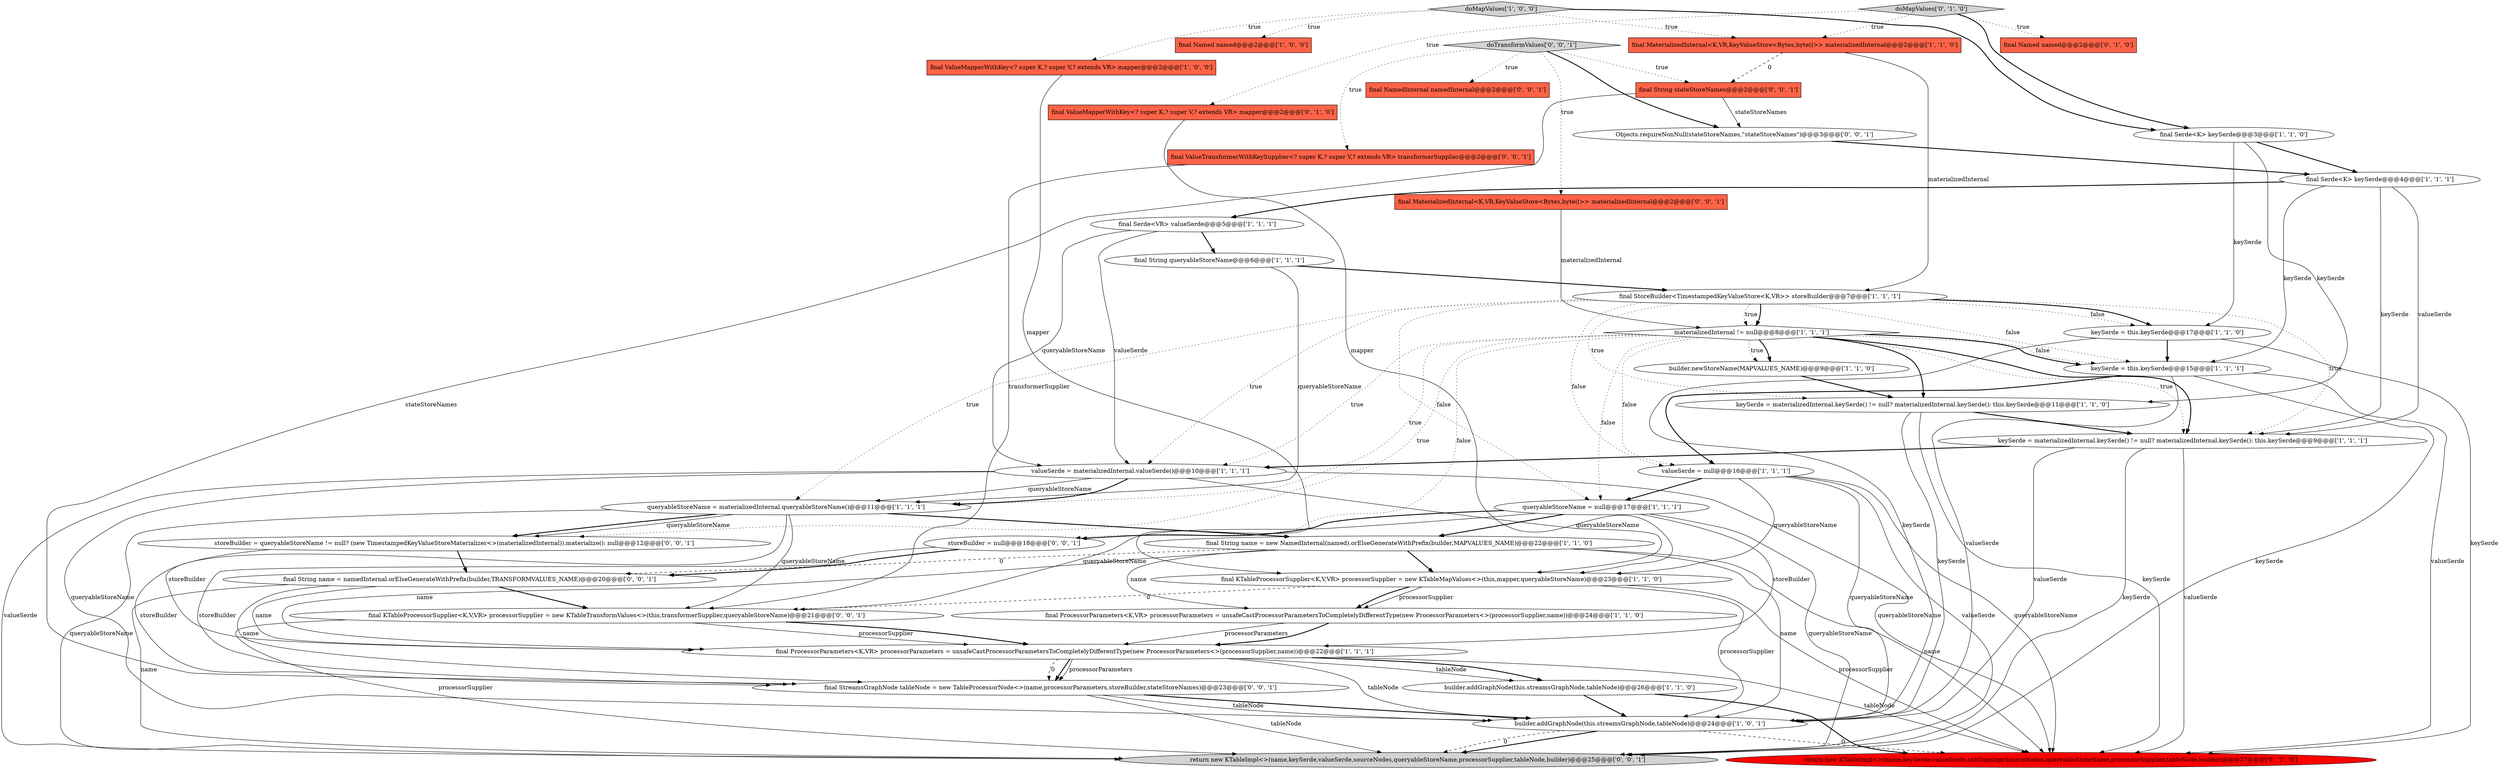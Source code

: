 digraph {
1 [style = filled, label = "doMapValues['1', '0', '0']", fillcolor = lightgray, shape = diamond image = "AAA0AAABBB1BBB"];
28 [style = filled, label = "final Named named@@@2@@@['0', '1', '0']", fillcolor = tomato, shape = box image = "AAA0AAABBB2BBB"];
20 [style = filled, label = "queryableStoreName = null@@@17@@@['1', '1', '1']", fillcolor = white, shape = ellipse image = "AAA0AAABBB1BBB"];
31 [style = filled, label = "storeBuilder = queryableStoreName != null? (new TimestampedKeyValueStoreMaterializer<>(materializedInternal)).materialize(): null@@@12@@@['0', '0', '1']", fillcolor = white, shape = ellipse image = "AAA0AAABBB3BBB"];
4 [style = filled, label = "final ProcessorParameters<K,VR> processorParameters = unsafeCastProcessorParametersToCompletelyDifferentType(new ProcessorParameters<>(processorSupplier,name))@@@22@@@['1', '1', '1']", fillcolor = white, shape = ellipse image = "AAA0AAABBB1BBB"];
7 [style = filled, label = "queryableStoreName = materializedInternal.queryableStoreName()@@@11@@@['1', '1', '1']", fillcolor = white, shape = ellipse image = "AAA0AAABBB1BBB"];
22 [style = filled, label = "valueSerde = null@@@16@@@['1', '1', '1']", fillcolor = white, shape = ellipse image = "AAA0AAABBB1BBB"];
15 [style = filled, label = "final ValueMapperWithKey<? super K,? super V,? extends VR> mapper@@@2@@@['1', '0', '0']", fillcolor = tomato, shape = box image = "AAA0AAABBB1BBB"];
6 [style = filled, label = "final String name = new NamedInternal(named).orElseGenerateWithPrefix(builder,MAPVALUES_NAME)@@@22@@@['1', '1', '0']", fillcolor = white, shape = ellipse image = "AAA0AAABBB1BBB"];
16 [style = filled, label = "keySerde = this.keySerde@@@15@@@['1', '1', '1']", fillcolor = white, shape = ellipse image = "AAA0AAABBB1BBB"];
25 [style = filled, label = "final ValueMapperWithKey<? super K,? super V,? extends VR> mapper@@@2@@@['0', '1', '0']", fillcolor = tomato, shape = box image = "AAA0AAABBB2BBB"];
38 [style = filled, label = "return new KTableImpl<>(name,keySerde,valueSerde,sourceNodes,queryableStoreName,processorSupplier,tableNode,builder)@@@25@@@['0', '0', '1']", fillcolor = lightgray, shape = ellipse image = "AAA0AAABBB3BBB"];
0 [style = filled, label = "keySerde = materializedInternal.keySerde() != null? materializedInternal.keySerde(): this.keySerde@@@11@@@['1', '1', '0']", fillcolor = white, shape = ellipse image = "AAA0AAABBB1BBB"];
34 [style = filled, label = "final MaterializedInternal<K,VR,KeyValueStore<Bytes,byte((>> materializedInternal@@@2@@@['0', '0', '1']", fillcolor = tomato, shape = box image = "AAA0AAABBB3BBB"];
13 [style = filled, label = "builder.newStoreName(MAPVALUES_NAME)@@@9@@@['1', '1', '0']", fillcolor = white, shape = ellipse image = "AAA0AAABBB1BBB"];
8 [style = filled, label = "final String queryableStoreName@@@6@@@['1', '1', '1']", fillcolor = white, shape = ellipse image = "AAA0AAABBB1BBB"];
17 [style = filled, label = "final KTableProcessorSupplier<K,V,VR> processorSupplier = new KTableMapValues<>(this,mapper,queryableStoreName)@@@23@@@['1', '1', '0']", fillcolor = white, shape = ellipse image = "AAA0AAABBB1BBB"];
14 [style = filled, label = "final ProcessorParameters<K,VR> processorParameters = unsafeCastProcessorParametersToCompletelyDifferentType(new ProcessorParameters<>(processorSupplier,name))@@@24@@@['1', '1', '0']", fillcolor = white, shape = ellipse image = "AAA0AAABBB1BBB"];
3 [style = filled, label = "final Named named@@@2@@@['1', '0', '0']", fillcolor = tomato, shape = box image = "AAA0AAABBB1BBB"];
9 [style = filled, label = "builder.addGraphNode(this.streamsGraphNode,tableNode)@@@24@@@['1', '0', '1']", fillcolor = white, shape = ellipse image = "AAA0AAABBB1BBB"];
10 [style = filled, label = "materializedInternal != null@@@8@@@['1', '1', '1']", fillcolor = white, shape = diamond image = "AAA0AAABBB1BBB"];
21 [style = filled, label = "final MaterializedInternal<K,VR,KeyValueStore<Bytes,byte((>> materializedInternal@@@2@@@['1', '1', '0']", fillcolor = tomato, shape = box image = "AAA0AAABBB1BBB"];
35 [style = filled, label = "Objects.requireNonNull(stateStoreNames,\"stateStoreNames\")@@@3@@@['0', '0', '1']", fillcolor = white, shape = ellipse image = "AAA0AAABBB3BBB"];
39 [style = filled, label = "final String stateStoreNames@@@2@@@['0', '0', '1']", fillcolor = tomato, shape = box image = "AAA0AAABBB3BBB"];
29 [style = filled, label = "final NamedInternal namedInternal@@@2@@@['0', '0', '1']", fillcolor = tomato, shape = box image = "AAA0AAABBB3BBB"];
12 [style = filled, label = "builder.addGraphNode(this.streamsGraphNode,tableNode)@@@26@@@['1', '1', '0']", fillcolor = white, shape = ellipse image = "AAA0AAABBB1BBB"];
11 [style = filled, label = "keySerde = this.keySerde@@@17@@@['1', '1', '0']", fillcolor = white, shape = ellipse image = "AAA0AAABBB1BBB"];
40 [style = filled, label = "final String name = namedInternal.orElseGenerateWithPrefix(builder,TRANSFORMVALUES_NAME)@@@20@@@['0', '0', '1']", fillcolor = white, shape = ellipse image = "AAA0AAABBB3BBB"];
18 [style = filled, label = "final Serde<K> keySerde@@@4@@@['1', '1', '1']", fillcolor = white, shape = ellipse image = "AAA0AAABBB1BBB"];
5 [style = filled, label = "final StoreBuilder<TimestampedKeyValueStore<K,VR>> storeBuilder@@@7@@@['1', '1', '1']", fillcolor = white, shape = ellipse image = "AAA0AAABBB1BBB"];
26 [style = filled, label = "doMapValues['0', '1', '0']", fillcolor = lightgray, shape = diamond image = "AAA0AAABBB2BBB"];
36 [style = filled, label = "final StreamsGraphNode tableNode = new TableProcessorNode<>(name,processorParameters,storeBuilder,stateStoreNames)@@@23@@@['0', '0', '1']", fillcolor = white, shape = ellipse image = "AAA0AAABBB3BBB"];
23 [style = filled, label = "keySerde = materializedInternal.keySerde() != null? materializedInternal.keySerde(): this.keySerde@@@9@@@['1', '1', '1']", fillcolor = white, shape = ellipse image = "AAA0AAABBB1BBB"];
27 [style = filled, label = "return new KTableImpl<>(name,keySerde,valueSerde,subTopologySourceNodes,queryableStoreName,processorSupplier,tableNode,builder)@@@27@@@['0', '1', '0']", fillcolor = red, shape = ellipse image = "AAA1AAABBB2BBB"];
30 [style = filled, label = "storeBuilder = null@@@18@@@['0', '0', '1']", fillcolor = white, shape = ellipse image = "AAA0AAABBB3BBB"];
2 [style = filled, label = "final Serde<K> keySerde@@@3@@@['1', '1', '0']", fillcolor = white, shape = ellipse image = "AAA0AAABBB1BBB"];
32 [style = filled, label = "final ValueTransformerWithKeySupplier<? super K,? super V,? extends VR> transformerSupplier@@@2@@@['0', '0', '1']", fillcolor = tomato, shape = box image = "AAA0AAABBB3BBB"];
37 [style = filled, label = "final KTableProcessorSupplier<K,V,VR> processorSupplier = new KTableTransformValues<>(this,transformerSupplier,queryableStoreName)@@@21@@@['0', '0', '1']", fillcolor = white, shape = ellipse image = "AAA0AAABBB3BBB"];
33 [style = filled, label = "doTransformValues['0', '0', '1']", fillcolor = lightgray, shape = diamond image = "AAA0AAABBB3BBB"];
24 [style = filled, label = "final Serde<VR> valueSerde@@@5@@@['1', '1', '1']", fillcolor = white, shape = ellipse image = "AAA0AAABBB1BBB"];
19 [style = filled, label = "valueSerde = materializedInternal.valueSerde()@@@10@@@['1', '1', '1']", fillcolor = white, shape = ellipse image = "AAA0AAABBB1BBB"];
23->9 [style = solid, label="valueSerde"];
18->23 [style = solid, label="keySerde"];
40->36 [style = solid, label="name"];
6->4 [style = solid, label="name"];
17->14 [style = solid, label="processorSupplier"];
10->30 [style = dotted, label="false"];
5->19 [style = dotted, label="true"];
20->4 [style = solid, label="storeBuilder"];
5->23 [style = dotted, label="true"];
36->38 [style = solid, label="tableNode"];
19->17 [style = solid, label="queryableStoreName"];
10->31 [style = dotted, label="true"];
5->11 [style = dotted, label="false"];
1->21 [style = dotted, label="true"];
9->27 [style = dashed, label="0"];
7->31 [style = bold, label=""];
12->9 [style = bold, label=""];
19->27 [style = solid, label="queryableStoreName"];
1->3 [style = dotted, label="true"];
40->4 [style = solid, label="name"];
4->36 [style = dashed, label="0"];
17->14 [style = bold, label=""];
7->4 [style = solid, label="storeBuilder"];
5->16 [style = dotted, label="false"];
26->28 [style = dotted, label="true"];
6->9 [style = solid, label="name"];
31->40 [style = bold, label=""];
30->40 [style = bold, label=""];
30->36 [style = solid, label="storeBuilder"];
5->20 [style = dotted, label="false"];
10->7 [style = dotted, label="true"];
4->36 [style = bold, label=""];
10->16 [style = dotted, label="false"];
20->37 [style = solid, label="queryableStoreName"];
9->38 [style = bold, label=""];
19->7 [style = solid, label="queryableStoreName"];
23->27 [style = solid, label="valueSerde"];
40->37 [style = bold, label=""];
11->16 [style = bold, label=""];
5->10 [style = bold, label=""];
18->23 [style = solid, label="valueSerde"];
37->4 [style = solid, label="processorSupplier"];
35->18 [style = bold, label=""];
22->9 [style = solid, label="queryableStoreName"];
36->9 [style = bold, label=""];
33->32 [style = dotted, label="true"];
10->22 [style = dotted, label="false"];
24->19 [style = solid, label="queryableStoreName"];
22->27 [style = solid, label="queryableStoreName"];
2->18 [style = bold, label=""];
8->7 [style = solid, label="queryableStoreName"];
31->36 [style = solid, label="storeBuilder"];
6->14 [style = solid, label="name"];
39->35 [style = solid, label="stateStoreNames"];
40->38 [style = solid, label="name"];
37->38 [style = solid, label="processorSupplier"];
14->4 [style = solid, label="processorParameters"];
10->23 [style = dotted, label="true"];
0->23 [style = bold, label=""];
22->20 [style = bold, label=""];
5->7 [style = dotted, label="true"];
1->15 [style = dotted, label="true"];
0->9 [style = solid, label="keySerde"];
10->0 [style = bold, label=""];
7->6 [style = bold, label=""];
25->17 [style = solid, label="mapper"];
22->17 [style = solid, label="queryableStoreName"];
5->11 [style = bold, label=""];
24->8 [style = bold, label=""];
17->9 [style = solid, label="processorSupplier"];
11->27 [style = solid, label="keySerde"];
13->0 [style = bold, label=""];
14->4 [style = bold, label=""];
33->39 [style = dotted, label="true"];
6->17 [style = bold, label=""];
4->12 [style = solid, label="tableNode"];
18->24 [style = bold, label=""];
11->9 [style = solid, label="keySerde"];
5->22 [style = dotted, label="false"];
19->38 [style = solid, label="valueSerde"];
5->10 [style = dotted, label="true"];
36->9 [style = solid, label="tableNode"];
0->27 [style = solid, label="keySerde"];
5->0 [style = dotted, label="true"];
6->40 [style = dashed, label="0"];
17->27 [style = solid, label="processorSupplier"];
21->39 [style = dashed, label="0"];
24->19 [style = solid, label="valueSerde"];
16->38 [style = solid, label="keySerde"];
6->27 [style = solid, label="name"];
7->37 [style = solid, label="queryableStoreName"];
10->13 [style = bold, label=""];
10->16 [style = bold, label=""];
10->13 [style = dotted, label="true"];
10->23 [style = bold, label=""];
10->19 [style = dotted, label="true"];
19->9 [style = solid, label="queryableStoreName"];
23->19 [style = bold, label=""];
7->31 [style = solid, label="queryableStoreName"];
33->29 [style = dotted, label="true"];
4->12 [style = bold, label=""];
32->37 [style = solid, label="transformerSupplier"];
1->2 [style = bold, label=""];
4->27 [style = solid, label="tableNode"];
12->27 [style = bold, label=""];
34->10 [style = solid, label="materializedInternal"];
9->38 [style = dashed, label="0"];
33->35 [style = bold, label=""];
4->9 [style = solid, label="tableNode"];
16->27 [style = solid, label="valueSerde"];
18->16 [style = solid, label="keySerde"];
26->25 [style = dotted, label="true"];
33->34 [style = dotted, label="true"];
10->20 [style = dotted, label="false"];
20->6 [style = bold, label=""];
15->17 [style = solid, label="mapper"];
16->22 [style = bold, label=""];
22->38 [style = solid, label="valueSerde"];
37->4 [style = bold, label=""];
26->2 [style = bold, label=""];
8->5 [style = bold, label=""];
20->38 [style = solid, label="queryableStoreName"];
26->21 [style = dotted, label="true"];
4->36 [style = solid, label="processorParameters"];
2->11 [style = solid, label="keySerde"];
16->9 [style = solid, label="valueSerde"];
17->37 [style = dashed, label="0"];
20->30 [style = bold, label=""];
2->0 [style = solid, label="keySerde"];
23->38 [style = solid, label="keySerde"];
7->38 [style = solid, label="queryableStoreName"];
19->7 [style = bold, label=""];
39->36 [style = solid, label="stateStoreNames"];
21->5 [style = solid, label="materializedInternal"];
}
